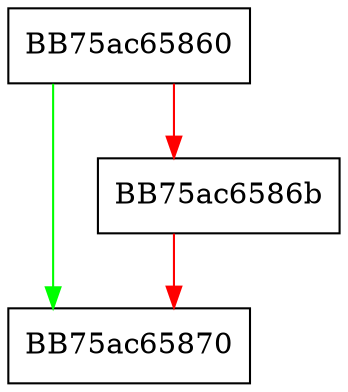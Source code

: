 digraph RemoveFile {
  node [shape="box"];
  graph [splines=ortho];
  BB75ac65860 -> BB75ac65870 [color="green"];
  BB75ac65860 -> BB75ac6586b [color="red"];
  BB75ac6586b -> BB75ac65870 [color="red"];
}